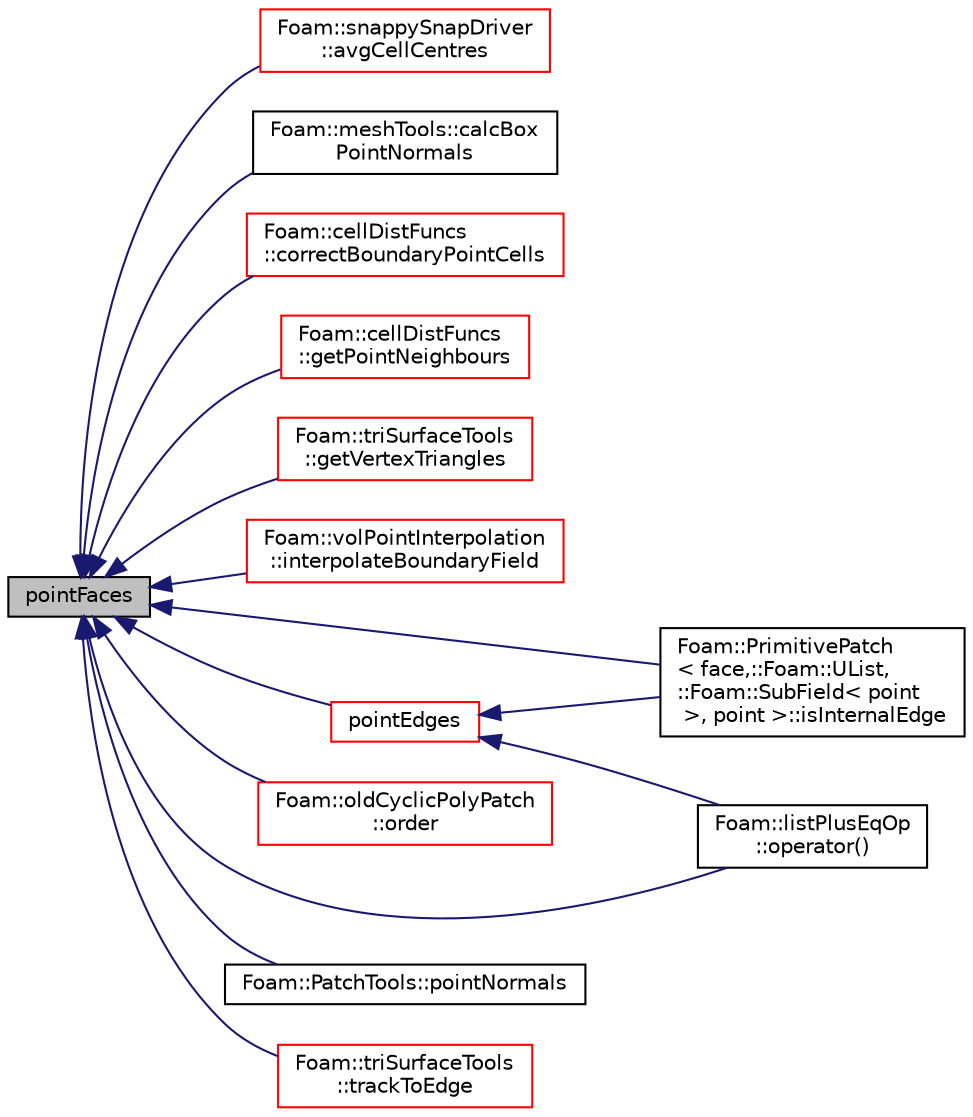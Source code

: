 digraph "pointFaces"
{
  bgcolor="transparent";
  edge [fontname="Helvetica",fontsize="10",labelfontname="Helvetica",labelfontsize="10"];
  node [fontname="Helvetica",fontsize="10",shape=record];
  rankdir="LR";
  Node1 [label="pointFaces",height=0.2,width=0.4,color="black", fillcolor="grey75", style="filled", fontcolor="black"];
  Node1 -> Node2 [dir="back",color="midnightblue",fontsize="10",style="solid",fontname="Helvetica"];
  Node2 [label="Foam::snappySnapDriver\l::avgCellCentres",height=0.2,width=0.4,color="red",URL="$a02428.html#a9a5472df0725c810bc826b246e36068b",tooltip="Helper: calculate average cell centre per point. "];
  Node1 -> Node3 [dir="back",color="midnightblue",fontsize="10",style="solid",fontname="Helvetica"];
  Node3 [label="Foam::meshTools::calcBox\lPointNormals",height=0.2,width=0.4,color="black",URL="$a11030.html#a4ba6200a07a6aab35485561987f60185",tooltip="Calculate point normals on a &#39;box&#39; mesh (all edges aligned with. "];
  Node1 -> Node4 [dir="back",color="midnightblue",fontsize="10",style="solid",fontname="Helvetica"];
  Node4 [label="Foam::cellDistFuncs\l::correctBoundaryPointCells",height=0.2,width=0.4,color="red",URL="$a00208.html#a7438151f39b383ddccb8cb95cf77202f",tooltip="Correct all cells connected to wall (via point). Sets values in. "];
  Node1 -> Node5 [dir="back",color="midnightblue",fontsize="10",style="solid",fontname="Helvetica"];
  Node5 [label="Foam::cellDistFuncs\l::getPointNeighbours",height=0.2,width=0.4,color="red",URL="$a00208.html#a34c407a47f7549bfcb0cbe49f85f55d2",tooltip="Get faces sharing point with face on patch. "];
  Node1 -> Node6 [dir="back",color="midnightblue",fontsize="10",style="solid",fontname="Helvetica"];
  Node6 [label="Foam::triSurfaceTools\l::getVertexTriangles",height=0.2,width=0.4,color="red",URL="$a02768.html#aa242e3ca747b5d12e431a87f581aebb7",tooltip="Get all triangles using edge endpoint. "];
  Node1 -> Node7 [dir="back",color="midnightblue",fontsize="10",style="solid",fontname="Helvetica"];
  Node7 [label="Foam::volPointInterpolation\l::interpolateBoundaryField",height=0.2,width=0.4,color="red",URL="$a02906.html#ae0a17963a0b9c6511a6090b3e4c65180",tooltip="Interpolate boundary field without applying constraints/boundary. "];
  Node1 -> Node8 [dir="back",color="midnightblue",fontsize="10",style="solid",fontname="Helvetica"];
  Node8 [label="Foam::PrimitivePatch\l\< face,::Foam::UList,\l::Foam::SubField\< point\l \>, point \>::isInternalEdge",height=0.2,width=0.4,color="black",URL="$a02011.html#a1ee468354f61c027ba0e3aa4a11cd097",tooltip="Is internal edge? "];
  Node1 -> Node9 [dir="back",color="midnightblue",fontsize="10",style="solid",fontname="Helvetica"];
  Node9 [label="Foam::listPlusEqOp\l::operator()",height=0.2,width=0.4,color="black",URL="$a01394.html#ae4420a9fd791f5ab9ebad1a3150ba899"];
  Node1 -> Node10 [dir="back",color="midnightblue",fontsize="10",style="solid",fontname="Helvetica"];
  Node10 [label="Foam::oldCyclicPolyPatch\l::order",height=0.2,width=0.4,color="red",URL="$a01743.html#a557fadfc4a0e74703deefb12da057df5",tooltip="Return new ordering for primitivePatch. "];
  Node1 -> Node11 [dir="back",color="midnightblue",fontsize="10",style="solid",fontname="Helvetica"];
  Node11 [label="pointEdges",height=0.2,width=0.4,color="red",URL="$a02011.html#a9372e15b6f50db75f39f33f24d4887a4",tooltip="Return point-edge addressing. "];
  Node11 -> Node8 [dir="back",color="midnightblue",fontsize="10",style="solid",fontname="Helvetica"];
  Node11 -> Node9 [dir="back",color="midnightblue",fontsize="10",style="solid",fontname="Helvetica"];
  Node1 -> Node12 [dir="back",color="midnightblue",fontsize="10",style="solid",fontname="Helvetica"];
  Node12 [label="Foam::PatchTools::pointNormals",height=0.2,width=0.4,color="black",URL="$a01852.html#ab60186b13b96788288ecfa924a6950d2"];
  Node1 -> Node13 [dir="back",color="midnightblue",fontsize="10",style="solid",fontname="Helvetica"];
  Node13 [label="Foam::triSurfaceTools\l::trackToEdge",height=0.2,width=0.4,color="red",URL="$a02768.html#a6d8fd04b37cd0ac3c45134c26f9ba40c",tooltip="Track on surface to get closer to point. "];
}
